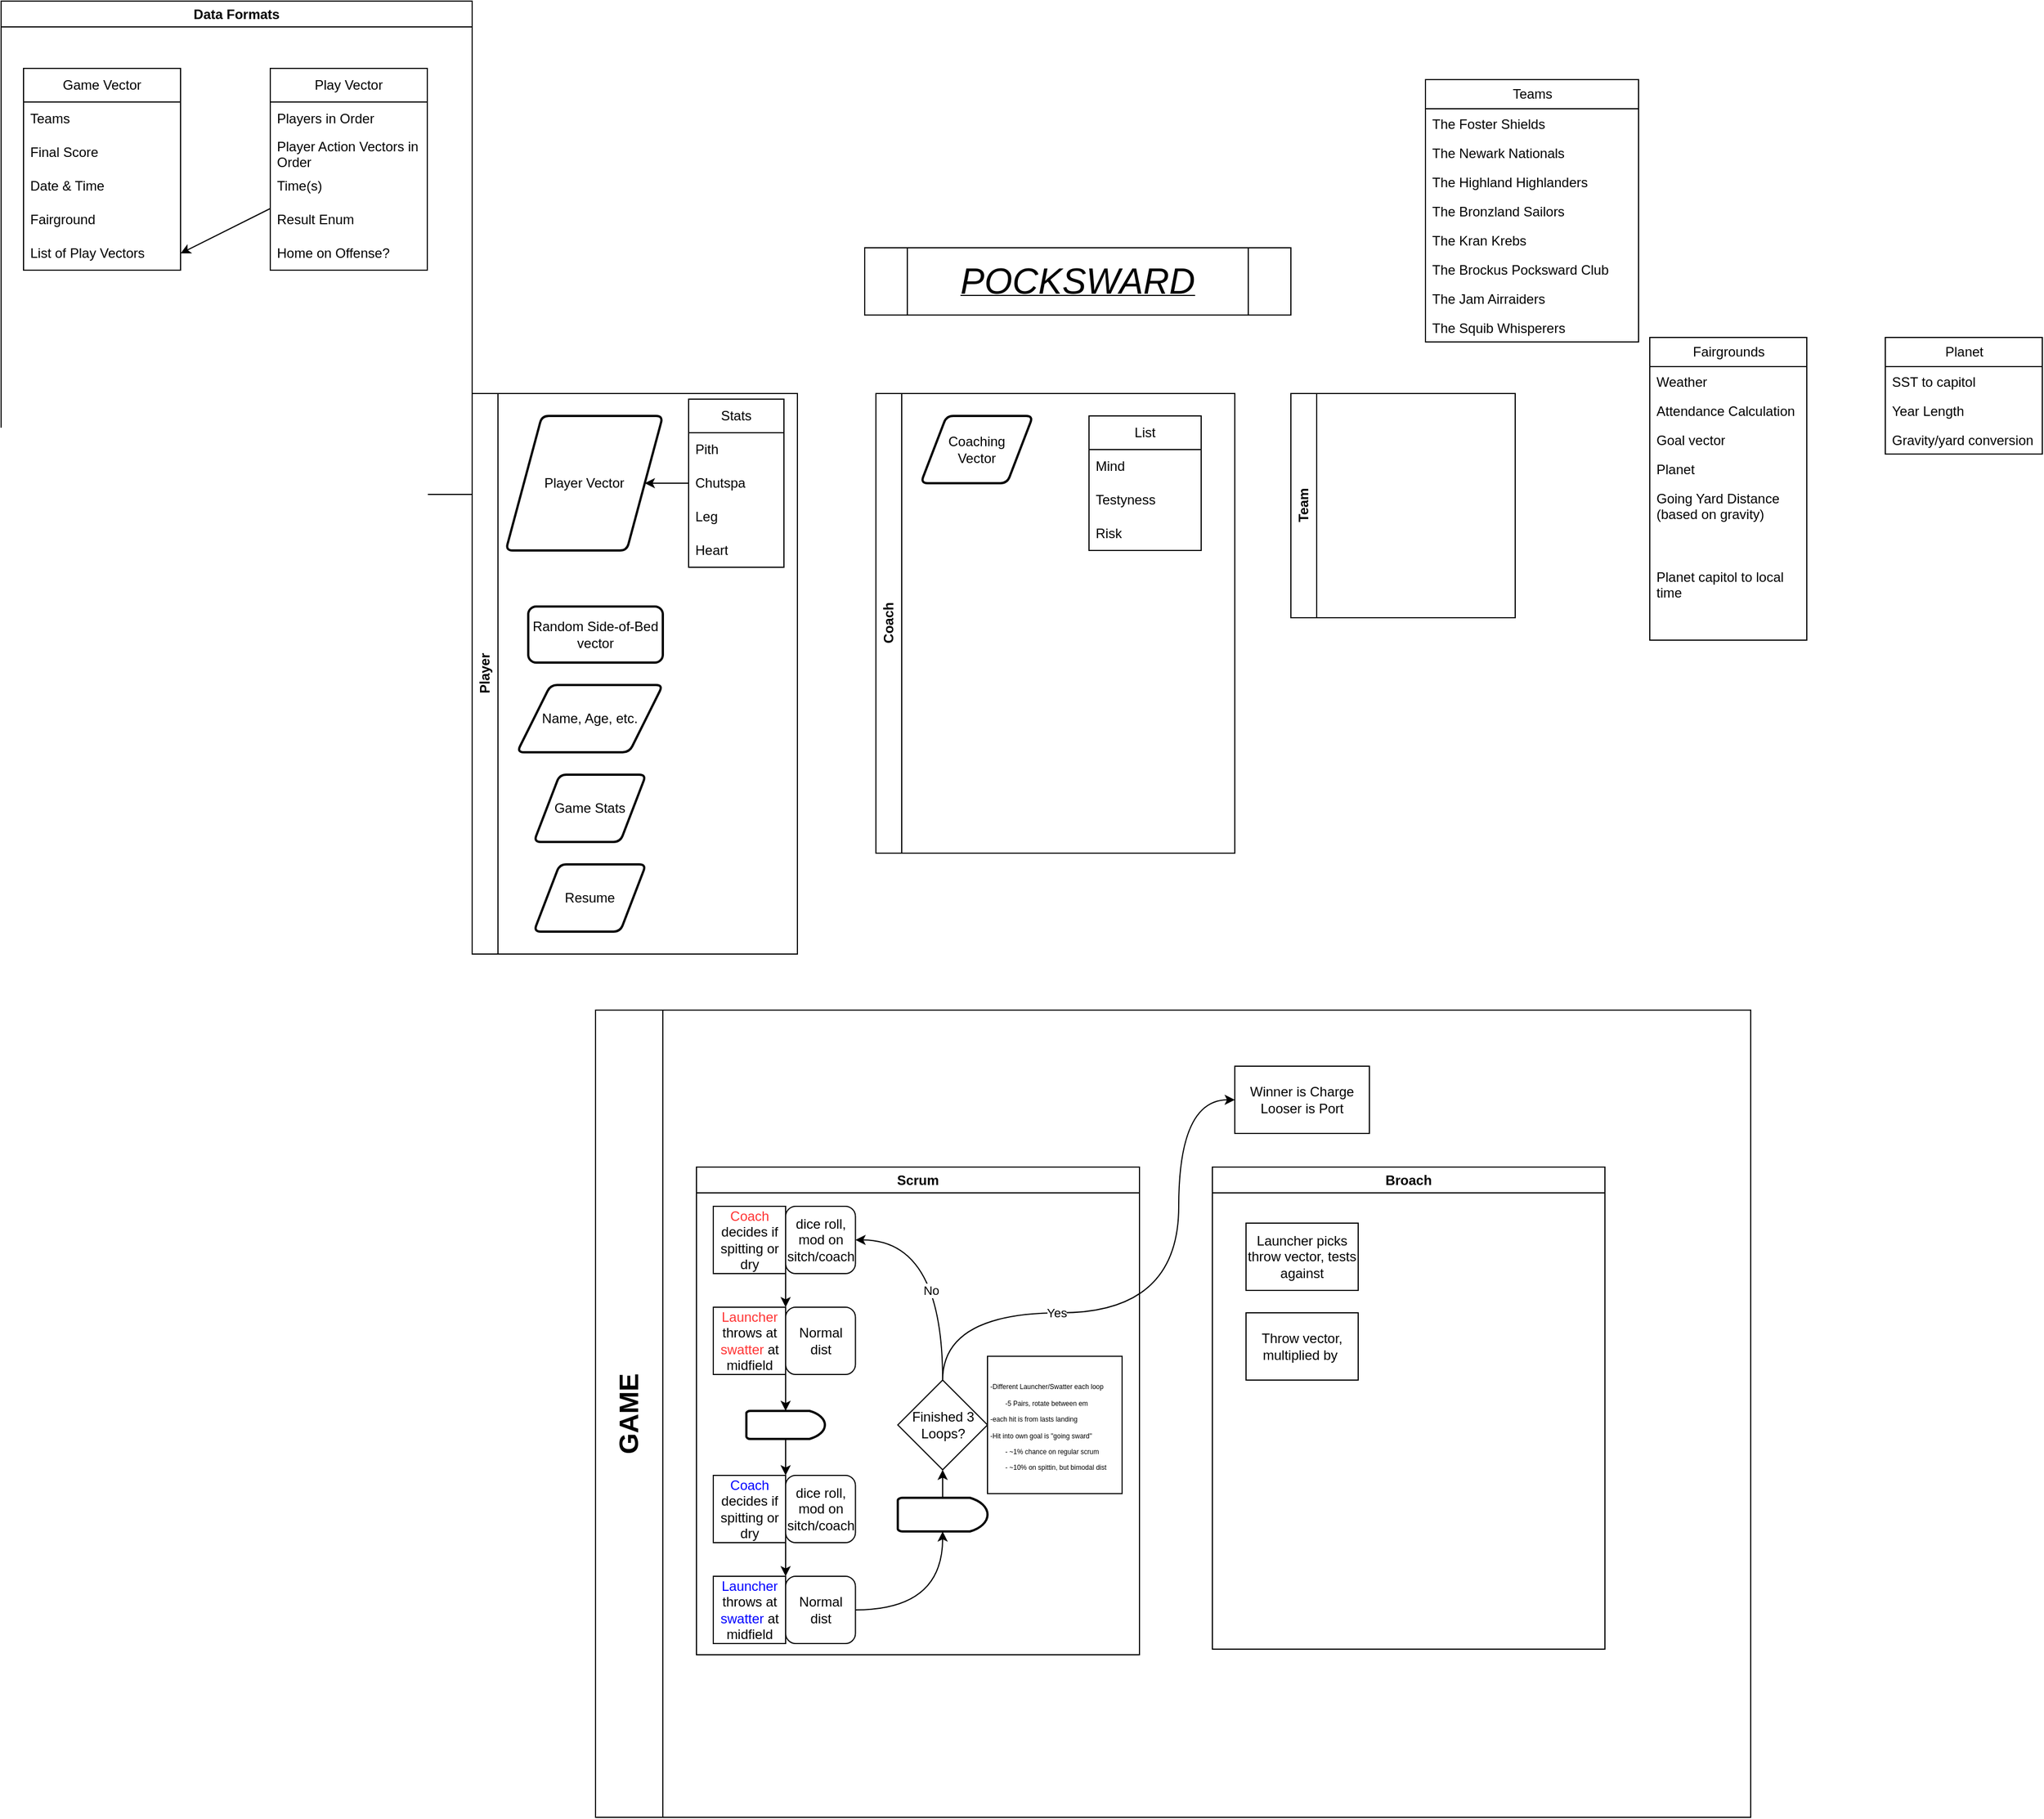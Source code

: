 <mxfile>
    <diagram name="Page-1" id="8VVvji6yyK4iROJsNHM2">
        <mxGraphModel dx="1466" dy="1523" grid="1" gridSize="10" guides="1" tooltips="1" connect="1" arrows="1" fold="1" page="1" pageScale="1" pageWidth="850" pageHeight="1100" math="0" shadow="0">
            <root>
                <mxCell id="0"/>
                <mxCell id="1" parent="0"/>
                <mxCell id="6CWLK8USmKC2c1rMRcYr-1" value="&lt;i style=&quot;&quot;&gt;&lt;u style=&quot;&quot;&gt;&lt;font style=&quot;font-size: 32px;&quot;&gt;POCKSWARD&lt;/font&gt;&lt;/u&gt;&lt;/i&gt;" style="shape=process;whiteSpace=wrap;html=1;backgroundOutline=1;" parent="1" vertex="1">
                    <mxGeometry x="540" y="-870" width="380" height="60" as="geometry"/>
                </mxCell>
                <mxCell id="LrvtAGxtfW7CsbB4rK7t-2" value="&lt;font style=&quot;font-size: 24px;&quot;&gt;GAME&lt;br&gt;&lt;/font&gt;" style="swimlane;horizontal=0;whiteSpace=wrap;html=1;startSize=60;" parent="1" vertex="1">
                    <mxGeometry x="300" y="-190" width="1030" height="720" as="geometry"/>
                </mxCell>
                <mxCell id="uPg4Tumh6hNYvUEwxsri-9" value="Scrum" style="swimlane;whiteSpace=wrap;html=1;" parent="LrvtAGxtfW7CsbB4rK7t-2" vertex="1">
                    <mxGeometry x="90" y="140" width="395" height="435" as="geometry"/>
                </mxCell>
                <mxCell id="04MCu2xoOi-bMP9wf8G--11" value="&lt;font color=&quot;#ff3333&quot;&gt;Launcher&lt;/font&gt; throws at &lt;font color=&quot;#ff3333&quot;&gt;swatter&lt;/font&gt; at midfield" style="rounded=0;whiteSpace=wrap;html=1;" parent="uPg4Tumh6hNYvUEwxsri-9" vertex="1">
                    <mxGeometry x="15" y="125" width="64.5" height="60" as="geometry"/>
                </mxCell>
                <mxCell id="04MCu2xoOi-bMP9wf8G--16" value="Normal dist" style="rounded=1;whiteSpace=wrap;html=1;" parent="uPg4Tumh6hNYvUEwxsri-9" vertex="1">
                    <mxGeometry x="79.5" y="125" width="62.25" height="60" as="geometry"/>
                </mxCell>
                <mxCell id="04MCu2xoOi-bMP9wf8G--29" value="&lt;span style=&quot;font-size: 6px; background-color: initial;&quot;&gt;-Different Launcher/Swatter each loop&lt;br&gt;&lt;span style=&quot;white-space: pre;&quot;&gt;&#9;&lt;/span&gt;-5 Pairs, rotate between em&lt;br&gt;-each hit is from lasts landing&lt;br&gt;-Hit into own goal is &quot;going sward&quot;&lt;br&gt;&lt;span style=&quot;white-space: pre;&quot;&gt;&#9;&lt;/span&gt;- ~1% chance on regular scrum&lt;br&gt;&lt;span style=&quot;white-space: pre;&quot;&gt;&#9;&lt;/span&gt;- ~10% on spittin, but bimodal dist&lt;br&gt;&lt;/span&gt;" style="rounded=0;whiteSpace=wrap;html=1;align=left;" parent="uPg4Tumh6hNYvUEwxsri-9" vertex="1">
                    <mxGeometry x="259.5" y="168.75" width="120" height="122.5" as="geometry"/>
                </mxCell>
                <mxCell id="04MCu2xoOi-bMP9wf8G--36" style="edgeStyle=orthogonalEdgeStyle;curved=1;rounded=0;orthogonalLoop=1;jettySize=auto;html=1;exitX=1;exitY=1;exitDx=0;exitDy=0;entryX=1;entryY=0;entryDx=0;entryDy=0;" parent="uPg4Tumh6hNYvUEwxsri-9" source="04MCu2xoOi-bMP9wf8G--34" target="04MCu2xoOi-bMP9wf8G--11" edge="1">
                    <mxGeometry relative="1" as="geometry"/>
                </mxCell>
                <mxCell id="04MCu2xoOi-bMP9wf8G--34" value="&lt;font color=&quot;#ff3333&quot;&gt;Coach &lt;/font&gt;decides if spitting or dry" style="rounded=0;whiteSpace=wrap;html=1;" parent="uPg4Tumh6hNYvUEwxsri-9" vertex="1">
                    <mxGeometry x="15" y="35" width="64.5" height="60" as="geometry"/>
                </mxCell>
                <mxCell id="04MCu2xoOi-bMP9wf8G--35" value="dice roll, mod on sitch/coach" style="rounded=1;whiteSpace=wrap;html=1;" parent="uPg4Tumh6hNYvUEwxsri-9" vertex="1">
                    <mxGeometry x="79.5" y="35" width="62.25" height="60" as="geometry"/>
                </mxCell>
                <mxCell id="04MCu2xoOi-bMP9wf8G--28" style="edgeStyle=orthogonalEdgeStyle;rounded=0;orthogonalLoop=1;jettySize=auto;html=1;exitX=0.5;exitY=0;exitDx=0;exitDy=0;entryX=1;entryY=0.5;entryDx=0;entryDy=0;curved=1;" parent="uPg4Tumh6hNYvUEwxsri-9" source="MI1PErOWdLfNwAChFWtY-5" target="04MCu2xoOi-bMP9wf8G--35" edge="1">
                    <mxGeometry relative="1" as="geometry">
                        <Array as="points">
                            <mxPoint x="219" y="190"/>
                            <mxPoint x="219" y="65"/>
                        </Array>
                        <mxPoint x="219.5" y="190" as="sourcePoint"/>
                    </mxGeometry>
                </mxCell>
                <mxCell id="MI1PErOWdLfNwAChFWtY-6" value="No" style="edgeLabel;html=1;align=center;verticalAlign=middle;resizable=0;points=[];" parent="04MCu2xoOi-bMP9wf8G--28" connectable="0" vertex="1">
                    <mxGeometry x="-0.211" y="12" relative="1" as="geometry">
                        <mxPoint x="1" as="offset"/>
                    </mxGeometry>
                </mxCell>
                <mxCell id="04MCu2xoOi-bMP9wf8G--38" value="&lt;font color=&quot;#0000ff&quot;&gt;Launcher&lt;/font&gt; throws at &lt;font color=&quot;#0000ff&quot;&gt;swatter &lt;/font&gt;at midfield" style="rounded=0;whiteSpace=wrap;html=1;" parent="uPg4Tumh6hNYvUEwxsri-9" vertex="1">
                    <mxGeometry x="15" y="365" width="64.5" height="60" as="geometry"/>
                </mxCell>
                <mxCell id="04MCu2xoOi-bMP9wf8G--39" value="Normal dist" style="rounded=1;whiteSpace=wrap;html=1;" parent="uPg4Tumh6hNYvUEwxsri-9" vertex="1">
                    <mxGeometry x="79.5" y="365" width="62.25" height="60" as="geometry"/>
                </mxCell>
                <mxCell id="04MCu2xoOi-bMP9wf8G--40" style="edgeStyle=orthogonalEdgeStyle;rounded=0;orthogonalLoop=1;jettySize=auto;html=1;exitX=1;exitY=1;exitDx=0;exitDy=0;entryX=1;entryY=0;entryDx=0;entryDy=0;" parent="uPg4Tumh6hNYvUEwxsri-9" source="04MCu2xoOi-bMP9wf8G--41" target="04MCu2xoOi-bMP9wf8G--38" edge="1">
                    <mxGeometry relative="1" as="geometry"/>
                </mxCell>
                <mxCell id="04MCu2xoOi-bMP9wf8G--41" value="&lt;font color=&quot;#0000ff&quot;&gt;Coach&lt;/font&gt;&lt;font color=&quot;#ff3333&quot;&gt; &lt;/font&gt;decides if spitting or dry" style="rounded=0;whiteSpace=wrap;html=1;" parent="uPg4Tumh6hNYvUEwxsri-9" vertex="1">
                    <mxGeometry x="15" y="275" width="64.5" height="60" as="geometry"/>
                </mxCell>
                <mxCell id="04MCu2xoOi-bMP9wf8G--42" value="dice roll, mod on sitch/coach" style="rounded=1;whiteSpace=wrap;html=1;" parent="uPg4Tumh6hNYvUEwxsri-9" vertex="1">
                    <mxGeometry x="79.5" y="275" width="62.25" height="60" as="geometry"/>
                </mxCell>
                <mxCell id="qCPMD232dvb-v9akhPEh-1" value="" style="strokeWidth=2;html=1;shape=mxgraph.flowchart.delay;whiteSpace=wrap;" parent="uPg4Tumh6hNYvUEwxsri-9" vertex="1">
                    <mxGeometry x="44.5" y="217.5" width="70" height="25" as="geometry"/>
                </mxCell>
                <mxCell id="04MCu2xoOi-bMP9wf8G--22" style="edgeStyle=orthogonalEdgeStyle;rounded=0;orthogonalLoop=1;jettySize=auto;html=1;exitX=0;exitY=1;exitDx=0;exitDy=0;entryX=0.5;entryY=0;entryDx=0;entryDy=0;entryPerimeter=0;" parent="uPg4Tumh6hNYvUEwxsri-9" source="04MCu2xoOi-bMP9wf8G--16" target="qCPMD232dvb-v9akhPEh-1" edge="1">
                    <mxGeometry relative="1" as="geometry">
                        <mxPoint x="79.5" y="205" as="targetPoint"/>
                    </mxGeometry>
                </mxCell>
                <mxCell id="04MCu2xoOi-bMP9wf8G--44" style="edgeStyle=orthogonalEdgeStyle;rounded=0;orthogonalLoop=1;jettySize=auto;html=1;exitX=0.5;exitY=1;exitDx=0;exitDy=0;exitPerimeter=0;entryX=1;entryY=0;entryDx=0;entryDy=0;" parent="uPg4Tumh6hNYvUEwxsri-9" source="qCPMD232dvb-v9akhPEh-1" target="04MCu2xoOi-bMP9wf8G--41" edge="1">
                    <mxGeometry relative="1" as="geometry">
                        <mxPoint x="79.5" y="255" as="sourcePoint"/>
                    </mxGeometry>
                </mxCell>
                <mxCell id="qCPMD232dvb-v9akhPEh-3" value="" style="strokeWidth=2;html=1;shape=mxgraph.flowchart.delay;whiteSpace=wrap;" parent="uPg4Tumh6hNYvUEwxsri-9" vertex="1">
                    <mxGeometry x="179.5" y="295" width="80" height="30" as="geometry"/>
                </mxCell>
                <mxCell id="04MCu2xoOi-bMP9wf8G--27" style="edgeStyle=orthogonalEdgeStyle;curved=1;rounded=0;orthogonalLoop=1;jettySize=auto;html=1;entryX=0.5;entryY=1;entryDx=0;entryDy=0;entryPerimeter=0;exitX=1;exitY=0.5;exitDx=0;exitDy=0;" parent="uPg4Tumh6hNYvUEwxsri-9" source="04MCu2xoOi-bMP9wf8G--39" target="qCPMD232dvb-v9akhPEh-3" edge="1">
                    <mxGeometry relative="1" as="geometry">
                        <mxPoint x="169.5" y="315" as="sourcePoint"/>
                        <Array as="points">
                            <mxPoint x="219.5" y="395"/>
                        </Array>
                        <mxPoint x="219.5" y="326.25" as="targetPoint"/>
                    </mxGeometry>
                </mxCell>
                <mxCell id="LrvtAGxtfW7CsbB4rK7t-5" style="edgeStyle=orthogonalEdgeStyle;rounded=0;orthogonalLoop=1;jettySize=auto;html=1;entryX=0.5;entryY=1;entryDx=0;entryDy=0;exitX=0.648;exitY=-0.013;exitDx=0;exitDy=0;exitPerimeter=0;" parent="uPg4Tumh6hNYvUEwxsri-9" source="qCPMD232dvb-v9akhPEh-3" target="MI1PErOWdLfNwAChFWtY-5" edge="1">
                    <mxGeometry relative="1" as="geometry">
                        <mxPoint x="220" y="300" as="sourcePoint"/>
                        <mxPoint x="219.5" y="270" as="targetPoint"/>
                    </mxGeometry>
                </mxCell>
                <mxCell id="MI1PErOWdLfNwAChFWtY-5" value="Finished 3 Loops?" style="rhombus;whiteSpace=wrap;html=1;" parent="uPg4Tumh6hNYvUEwxsri-9" vertex="1">
                    <mxGeometry x="179.5" y="190" width="80" height="80" as="geometry"/>
                </mxCell>
                <mxCell id="uPg4Tumh6hNYvUEwxsri-13" value="Broach" style="swimlane;whiteSpace=wrap;html=1;" parent="LrvtAGxtfW7CsbB4rK7t-2" vertex="1">
                    <mxGeometry x="550" y="140" width="350" height="430" as="geometry"/>
                </mxCell>
                <mxCell id="uPg4Tumh6hNYvUEwxsri-21" value="Launcher picks throw vector, tests against" style="rounded=0;whiteSpace=wrap;html=1;" parent="uPg4Tumh6hNYvUEwxsri-13" vertex="1">
                    <mxGeometry x="30" y="50" width="100" height="60" as="geometry"/>
                </mxCell>
                <mxCell id="uPg4Tumh6hNYvUEwxsri-22" value="Throw vector, multiplied by&amp;nbsp;" style="rounded=0;whiteSpace=wrap;html=1;" parent="uPg4Tumh6hNYvUEwxsri-13" vertex="1">
                    <mxGeometry x="30" y="130" width="100" height="60" as="geometry"/>
                </mxCell>
                <mxCell id="uPg4Tumh6hNYvUEwxsri-17" value="Winner is Charge&lt;br&gt;Looser is Port" style="rounded=0;whiteSpace=wrap;html=1;" parent="LrvtAGxtfW7CsbB4rK7t-2" vertex="1">
                    <mxGeometry x="570" y="50" width="120" height="60" as="geometry"/>
                </mxCell>
                <mxCell id="uPg4Tumh6hNYvUEwxsri-18" style="edgeStyle=orthogonalEdgeStyle;rounded=0;orthogonalLoop=1;jettySize=auto;html=1;exitX=0.5;exitY=0;exitDx=0;exitDy=0;entryX=0;entryY=0.5;entryDx=0;entryDy=0;curved=1;" parent="LrvtAGxtfW7CsbB4rK7t-2" source="MI1PErOWdLfNwAChFWtY-5" target="uPg4Tumh6hNYvUEwxsri-17" edge="1">
                    <mxGeometry relative="1" as="geometry">
                        <Array as="points">
                            <mxPoint x="310" y="330"/>
                            <mxPoint x="310" y="270"/>
                            <mxPoint x="520" y="270"/>
                            <mxPoint x="520" y="80"/>
                        </Array>
                        <mxPoint x="309.5" y="330" as="sourcePoint"/>
                    </mxGeometry>
                </mxCell>
                <mxCell id="MI1PErOWdLfNwAChFWtY-7" value="Yes" style="edgeLabel;html=1;align=center;verticalAlign=middle;resizable=0;points=[];" parent="uPg4Tumh6hNYvUEwxsri-18" connectable="0" vertex="1">
                    <mxGeometry x="-0.372" y="-3" relative="1" as="geometry">
                        <mxPoint x="1" y="-3" as="offset"/>
                    </mxGeometry>
                </mxCell>
                <mxCell id="uPg4Tumh6hNYvUEwxsri-1" value="Player" style="swimlane;horizontal=0;whiteSpace=wrap;html=1;" parent="1" vertex="1">
                    <mxGeometry x="190" y="-740" width="290" height="500" as="geometry"/>
                </mxCell>
                <mxCell id="uPg4Tumh6hNYvUEwxsri-2" value="Player Vector" style="shape=parallelogram;html=1;strokeWidth=2;perimeter=parallelogramPerimeter;whiteSpace=wrap;rounded=1;arcSize=12;size=0.23;" parent="uPg4Tumh6hNYvUEwxsri-1" vertex="1">
                    <mxGeometry x="30" y="20" width="140" height="120" as="geometry"/>
                </mxCell>
                <mxCell id="uPg4Tumh6hNYvUEwxsri-3" value="Random Side-of-Bed vector" style="rounded=1;whiteSpace=wrap;html=1;absoluteArcSize=1;arcSize=14;strokeWidth=2;" parent="uPg4Tumh6hNYvUEwxsri-1" vertex="1">
                    <mxGeometry x="50" y="190" width="120" height="50" as="geometry"/>
                </mxCell>
                <mxCell id="uPg4Tumh6hNYvUEwxsri-5" value="Name, Age, etc." style="shape=parallelogram;html=1;strokeWidth=2;perimeter=parallelogramPerimeter;whiteSpace=wrap;rounded=1;arcSize=12;size=0.23;" parent="uPg4Tumh6hNYvUEwxsri-1" vertex="1">
                    <mxGeometry x="40" y="260" width="130" height="60" as="geometry"/>
                </mxCell>
                <mxCell id="uPg4Tumh6hNYvUEwxsri-6" value="Game Stats" style="shape=parallelogram;html=1;strokeWidth=2;perimeter=parallelogramPerimeter;whiteSpace=wrap;rounded=1;arcSize=12;size=0.23;" parent="uPg4Tumh6hNYvUEwxsri-1" vertex="1">
                    <mxGeometry x="55" y="340" width="100" height="60" as="geometry"/>
                </mxCell>
                <mxCell id="uPg4Tumh6hNYvUEwxsri-7" value="Resume" style="shape=parallelogram;html=1;strokeWidth=2;perimeter=parallelogramPerimeter;whiteSpace=wrap;rounded=1;arcSize=12;size=0.23;" parent="uPg4Tumh6hNYvUEwxsri-1" vertex="1">
                    <mxGeometry x="55" y="420" width="100" height="60" as="geometry"/>
                </mxCell>
                <mxCell id="uPg4Tumh6hNYvUEwxsri-23" value="Stats" style="swimlane;fontStyle=0;childLayout=stackLayout;horizontal=1;startSize=30;horizontalStack=0;resizeParent=1;resizeParentMax=0;resizeLast=0;collapsible=1;marginBottom=0;whiteSpace=wrap;html=1;" parent="uPg4Tumh6hNYvUEwxsri-1" vertex="1">
                    <mxGeometry x="193" y="5" width="85" height="150" as="geometry">
                        <mxRectangle x="190" y="10" width="70" height="30" as="alternateBounds"/>
                    </mxGeometry>
                </mxCell>
                <mxCell id="uPg4Tumh6hNYvUEwxsri-24" value="Pith" style="text;strokeColor=none;fillColor=none;align=left;verticalAlign=middle;spacingLeft=4;spacingRight=4;overflow=hidden;points=[[0,0.5],[1,0.5]];portConstraint=eastwest;rotatable=0;whiteSpace=wrap;html=1;" parent="uPg4Tumh6hNYvUEwxsri-23" vertex="1">
                    <mxGeometry y="30" width="85" height="30" as="geometry"/>
                </mxCell>
                <mxCell id="uPg4Tumh6hNYvUEwxsri-25" value="Chutspa" style="text;strokeColor=none;fillColor=none;align=left;verticalAlign=middle;spacingLeft=4;spacingRight=4;overflow=hidden;points=[[0,0.5],[1,0.5]];portConstraint=eastwest;rotatable=0;whiteSpace=wrap;html=1;" parent="uPg4Tumh6hNYvUEwxsri-23" vertex="1">
                    <mxGeometry y="60" width="85" height="30" as="geometry"/>
                </mxCell>
                <mxCell id="uPg4Tumh6hNYvUEwxsri-26" value="Leg" style="text;strokeColor=none;fillColor=none;align=left;verticalAlign=middle;spacingLeft=4;spacingRight=4;overflow=hidden;points=[[0,0.5],[1,0.5]];portConstraint=eastwest;rotatable=0;whiteSpace=wrap;html=1;" parent="uPg4Tumh6hNYvUEwxsri-23" vertex="1">
                    <mxGeometry y="90" width="85" height="30" as="geometry"/>
                </mxCell>
                <mxCell id="uPg4Tumh6hNYvUEwxsri-28" value="Heart" style="text;strokeColor=none;fillColor=none;align=left;verticalAlign=middle;spacingLeft=4;spacingRight=4;overflow=hidden;points=[[0,0.5],[1,0.5]];portConstraint=eastwest;rotatable=0;whiteSpace=wrap;html=1;" parent="uPg4Tumh6hNYvUEwxsri-23" vertex="1">
                    <mxGeometry y="120" width="85" height="30" as="geometry"/>
                </mxCell>
                <mxCell id="uPg4Tumh6hNYvUEwxsri-30" style="edgeStyle=orthogonalEdgeStyle;rounded=0;orthogonalLoop=1;jettySize=auto;html=1;entryX=1;entryY=0.5;entryDx=0;entryDy=0;curved=1;" parent="uPg4Tumh6hNYvUEwxsri-1" source="uPg4Tumh6hNYvUEwxsri-25" target="uPg4Tumh6hNYvUEwxsri-2" edge="1">
                    <mxGeometry relative="1" as="geometry"/>
                </mxCell>
                <mxCell id="uPg4Tumh6hNYvUEwxsri-10" value="Coach" style="swimlane;horizontal=0;whiteSpace=wrap;html=1;" parent="1" vertex="1">
                    <mxGeometry x="550" y="-740" width="320" height="410" as="geometry"/>
                </mxCell>
                <mxCell id="uPg4Tumh6hNYvUEwxsri-12" value="Coaching &lt;br&gt;Vector" style="shape=parallelogram;html=1;strokeWidth=2;perimeter=parallelogramPerimeter;whiteSpace=wrap;rounded=1;arcSize=12;size=0.23;" parent="uPg4Tumh6hNYvUEwxsri-10" vertex="1">
                    <mxGeometry x="40" y="20" width="100" height="60" as="geometry"/>
                </mxCell>
                <mxCell id="MI1PErOWdLfNwAChFWtY-1" value="List" style="swimlane;fontStyle=0;childLayout=stackLayout;horizontal=1;startSize=30;horizontalStack=0;resizeParent=1;resizeParentMax=0;resizeLast=0;collapsible=1;marginBottom=0;whiteSpace=wrap;html=1;" parent="uPg4Tumh6hNYvUEwxsri-10" vertex="1">
                    <mxGeometry x="190" y="20" width="100" height="120" as="geometry"/>
                </mxCell>
                <mxCell id="MI1PErOWdLfNwAChFWtY-2" value="Mind" style="text;strokeColor=none;fillColor=none;align=left;verticalAlign=middle;spacingLeft=4;spacingRight=4;overflow=hidden;points=[[0,0.5],[1,0.5]];portConstraint=eastwest;rotatable=0;whiteSpace=wrap;html=1;" parent="MI1PErOWdLfNwAChFWtY-1" vertex="1">
                    <mxGeometry y="30" width="100" height="30" as="geometry"/>
                </mxCell>
                <mxCell id="MI1PErOWdLfNwAChFWtY-3" value="Testyness" style="text;strokeColor=none;fillColor=none;align=left;verticalAlign=middle;spacingLeft=4;spacingRight=4;overflow=hidden;points=[[0,0.5],[1,0.5]];portConstraint=eastwest;rotatable=0;whiteSpace=wrap;html=1;" parent="MI1PErOWdLfNwAChFWtY-1" vertex="1">
                    <mxGeometry y="60" width="100" height="30" as="geometry"/>
                </mxCell>
                <mxCell id="MI1PErOWdLfNwAChFWtY-4" value="Risk" style="text;strokeColor=none;fillColor=none;align=left;verticalAlign=middle;spacingLeft=4;spacingRight=4;overflow=hidden;points=[[0,0.5],[1,0.5]];portConstraint=eastwest;rotatable=0;whiteSpace=wrap;html=1;" parent="MI1PErOWdLfNwAChFWtY-1" vertex="1">
                    <mxGeometry y="90" width="100" height="30" as="geometry"/>
                </mxCell>
                <mxCell id="uPg4Tumh6hNYvUEwxsri-11" value="Team" style="swimlane;horizontal=0;whiteSpace=wrap;html=1;" parent="1" vertex="1">
                    <mxGeometry x="920" y="-740" width="200" height="200" as="geometry"/>
                </mxCell>
                <mxCell id="23" value="Data Formats" style="swimlane;whiteSpace=wrap;html=1;" parent="1" vertex="1">
                    <mxGeometry x="-230" y="-1090" width="420" height="440" as="geometry"/>
                </mxCell>
                <mxCell id="39" style="edgeStyle=none;html=1;entryX=1;entryY=0.5;entryDx=0;entryDy=0;" parent="23" source="13" target="11" edge="1">
                    <mxGeometry relative="1" as="geometry"/>
                </mxCell>
                <mxCell id="13" value="Play Vector" style="swimlane;fontStyle=0;childLayout=stackLayout;horizontal=1;startSize=30;horizontalStack=0;resizeParent=1;resizeParentMax=0;resizeLast=0;collapsible=1;marginBottom=0;whiteSpace=wrap;html=1;" parent="23" vertex="1">
                    <mxGeometry x="240" y="60" width="140" height="180" as="geometry"/>
                </mxCell>
                <mxCell id="14" value="Players in Order" style="text;strokeColor=none;fillColor=none;align=left;verticalAlign=middle;spacingLeft=4;spacingRight=4;overflow=hidden;points=[[0,0.5],[1,0.5]];portConstraint=eastwest;rotatable=0;whiteSpace=wrap;html=1;" parent="13" vertex="1">
                    <mxGeometry y="30" width="140" height="30" as="geometry"/>
                </mxCell>
                <mxCell id="15" value="Player Action Vectors in Order" style="text;strokeColor=none;fillColor=none;align=left;verticalAlign=middle;spacingLeft=4;spacingRight=4;overflow=hidden;points=[[0,0.5],[1,0.5]];portConstraint=eastwest;rotatable=0;whiteSpace=wrap;html=1;" parent="13" vertex="1">
                    <mxGeometry y="60" width="140" height="30" as="geometry"/>
                </mxCell>
                <mxCell id="19" value="Time(s)" style="text;strokeColor=none;fillColor=none;align=left;verticalAlign=middle;spacingLeft=4;spacingRight=4;overflow=hidden;points=[[0,0.5],[1,0.5]];portConstraint=eastwest;rotatable=0;whiteSpace=wrap;html=1;" parent="13" vertex="1">
                    <mxGeometry y="90" width="140" height="30" as="geometry"/>
                </mxCell>
                <mxCell id="16" value="Result Enum" style="text;strokeColor=none;fillColor=none;align=left;verticalAlign=middle;spacingLeft=4;spacingRight=4;overflow=hidden;points=[[0,0.5],[1,0.5]];portConstraint=eastwest;rotatable=0;whiteSpace=wrap;html=1;" parent="13" vertex="1">
                    <mxGeometry y="120" width="140" height="30" as="geometry"/>
                </mxCell>
                <mxCell id="17" value="Home on Offense?" style="text;strokeColor=none;fillColor=none;align=left;verticalAlign=middle;spacingLeft=4;spacingRight=4;overflow=hidden;points=[[0,0.5],[1,0.5]];portConstraint=eastwest;rotatable=0;whiteSpace=wrap;html=1;" parent="13" vertex="1">
                    <mxGeometry y="150" width="140" height="30" as="geometry"/>
                </mxCell>
                <mxCell id="8" value="Game Vector" style="swimlane;fontStyle=0;childLayout=stackLayout;horizontal=1;startSize=30;horizontalStack=0;resizeParent=1;resizeParentMax=0;resizeLast=0;collapsible=1;marginBottom=0;whiteSpace=wrap;html=1;" parent="23" vertex="1">
                    <mxGeometry x="20" y="60" width="140" height="180" as="geometry"/>
                </mxCell>
                <mxCell id="9" value="Teams" style="text;strokeColor=none;fillColor=none;align=left;verticalAlign=middle;spacingLeft=4;spacingRight=4;overflow=hidden;points=[[0,0.5],[1,0.5]];portConstraint=eastwest;rotatable=0;whiteSpace=wrap;html=1;" parent="8" vertex="1">
                    <mxGeometry y="30" width="140" height="30" as="geometry"/>
                </mxCell>
                <mxCell id="10" value="Final Score" style="text;strokeColor=none;fillColor=none;align=left;verticalAlign=middle;spacingLeft=4;spacingRight=4;overflow=hidden;points=[[0,0.5],[1,0.5]];portConstraint=eastwest;rotatable=0;whiteSpace=wrap;html=1;" parent="8" vertex="1">
                    <mxGeometry y="60" width="140" height="30" as="geometry"/>
                </mxCell>
                <mxCell id="38" value="Date &amp;amp; Time" style="text;strokeColor=none;fillColor=none;align=left;verticalAlign=middle;spacingLeft=4;spacingRight=4;overflow=hidden;points=[[0,0.5],[1,0.5]];portConstraint=eastwest;rotatable=0;whiteSpace=wrap;html=1;" parent="8" vertex="1">
                    <mxGeometry y="90" width="140" height="30" as="geometry"/>
                </mxCell>
                <mxCell id="18" value="Fairground" style="text;strokeColor=none;fillColor=none;align=left;verticalAlign=middle;spacingLeft=4;spacingRight=4;overflow=hidden;points=[[0,0.5],[1,0.5]];portConstraint=eastwest;rotatable=0;whiteSpace=wrap;html=1;" parent="8" vertex="1">
                    <mxGeometry y="120" width="140" height="30" as="geometry"/>
                </mxCell>
                <mxCell id="11" value="List of Play Vectors" style="text;strokeColor=none;fillColor=none;align=left;verticalAlign=middle;spacingLeft=4;spacingRight=4;overflow=hidden;points=[[0,0.5],[1,0.5]];portConstraint=eastwest;rotatable=0;whiteSpace=wrap;html=1;" parent="8" vertex="1">
                    <mxGeometry y="150" width="140" height="30" as="geometry"/>
                </mxCell>
                <mxCell id="40" value="Planet" style="swimlane;fontStyle=0;childLayout=stackLayout;horizontal=1;startSize=26;fillColor=none;horizontalStack=0;resizeParent=1;resizeParentMax=0;resizeLast=0;collapsible=1;marginBottom=0;html=1;" vertex="1" parent="1">
                    <mxGeometry x="1450" y="-790" width="140" height="104" as="geometry"/>
                </mxCell>
                <mxCell id="41" value="SST to capitol" style="text;strokeColor=none;fillColor=none;align=left;verticalAlign=top;spacingLeft=4;spacingRight=4;overflow=hidden;rotatable=0;points=[[0,0.5],[1,0.5]];portConstraint=eastwest;whiteSpace=wrap;html=1;" vertex="1" parent="40">
                    <mxGeometry y="26" width="140" height="26" as="geometry"/>
                </mxCell>
                <mxCell id="42" value="Year Length" style="text;strokeColor=none;fillColor=none;align=left;verticalAlign=top;spacingLeft=4;spacingRight=4;overflow=hidden;rotatable=0;points=[[0,0.5],[1,0.5]];portConstraint=eastwest;whiteSpace=wrap;html=1;" vertex="1" parent="40">
                    <mxGeometry y="52" width="140" height="26" as="geometry"/>
                </mxCell>
                <mxCell id="43" value="Gravity/yard conversion" style="text;strokeColor=none;fillColor=none;align=left;verticalAlign=top;spacingLeft=4;spacingRight=4;overflow=hidden;rotatable=0;points=[[0,0.5],[1,0.5]];portConstraint=eastwest;whiteSpace=wrap;html=1;" vertex="1" parent="40">
                    <mxGeometry y="78" width="140" height="26" as="geometry"/>
                </mxCell>
                <mxCell id="44" value="Fairgrounds" style="swimlane;fontStyle=0;childLayout=stackLayout;horizontal=1;startSize=26;fillColor=none;horizontalStack=0;resizeParent=1;resizeParentMax=0;resizeLast=0;collapsible=1;marginBottom=0;html=1;" vertex="1" parent="1">
                    <mxGeometry x="1240" y="-790" width="140" height="270" as="geometry"/>
                </mxCell>
                <mxCell id="45" value="Weather" style="text;strokeColor=none;fillColor=none;align=left;verticalAlign=top;spacingLeft=4;spacingRight=4;overflow=hidden;rotatable=0;points=[[0,0.5],[1,0.5]];portConstraint=eastwest;whiteSpace=wrap;html=1;" vertex="1" parent="44">
                    <mxGeometry y="26" width="140" height="26" as="geometry"/>
                </mxCell>
                <mxCell id="46" value="Attendance Calculation" style="text;strokeColor=none;fillColor=none;align=left;verticalAlign=top;spacingLeft=4;spacingRight=4;overflow=hidden;rotatable=0;points=[[0,0.5],[1,0.5]];portConstraint=eastwest;whiteSpace=wrap;html=1;" vertex="1" parent="44">
                    <mxGeometry y="52" width="140" height="26" as="geometry"/>
                </mxCell>
                <mxCell id="48" value="Goal vector" style="text;strokeColor=none;fillColor=none;align=left;verticalAlign=top;spacingLeft=4;spacingRight=4;overflow=hidden;rotatable=0;points=[[0,0.5],[1,0.5]];portConstraint=eastwest;whiteSpace=wrap;html=1;" vertex="1" parent="44">
                    <mxGeometry y="78" width="140" height="26" as="geometry"/>
                </mxCell>
                <mxCell id="49" value="Planet" style="text;strokeColor=none;fillColor=none;align=left;verticalAlign=top;spacingLeft=4;spacingRight=4;overflow=hidden;rotatable=0;points=[[0,0.5],[1,0.5]];portConstraint=eastwest;whiteSpace=wrap;html=1;" vertex="1" parent="44">
                    <mxGeometry y="104" width="140" height="26" as="geometry"/>
                </mxCell>
                <mxCell id="50" value="Going Yard Distance (based on gravity)" style="text;strokeColor=none;fillColor=none;align=left;verticalAlign=top;spacingLeft=4;spacingRight=4;overflow=hidden;rotatable=0;points=[[0,0.5],[1,0.5]];portConstraint=eastwest;whiteSpace=wrap;html=1;" vertex="1" parent="44">
                    <mxGeometry y="130" width="140" height="70" as="geometry"/>
                </mxCell>
                <mxCell id="51" value="Planet capitol to local time" style="text;strokeColor=none;fillColor=none;align=left;verticalAlign=top;spacingLeft=4;spacingRight=4;overflow=hidden;rotatable=0;points=[[0,0.5],[1,0.5]];portConstraint=eastwest;whiteSpace=wrap;html=1;" vertex="1" parent="44">
                    <mxGeometry y="200" width="140" height="70" as="geometry"/>
                </mxCell>
                <mxCell id="52" value="Teams" style="swimlane;fontStyle=0;childLayout=stackLayout;horizontal=1;startSize=26;fillColor=none;horizontalStack=0;resizeParent=1;resizeParentMax=0;resizeLast=0;collapsible=1;marginBottom=0;html=1;" vertex="1" parent="1">
                    <mxGeometry x="1040" y="-1020" width="190" height="234" as="geometry"/>
                </mxCell>
                <mxCell id="53" value="The Foster Shields" style="text;strokeColor=none;fillColor=none;align=left;verticalAlign=top;spacingLeft=4;spacingRight=4;overflow=hidden;rotatable=0;points=[[0,0.5],[1,0.5]];portConstraint=eastwest;whiteSpace=wrap;html=1;" vertex="1" parent="52">
                    <mxGeometry y="26" width="190" height="26" as="geometry"/>
                </mxCell>
                <mxCell id="54" value="The Newark Nationals" style="text;strokeColor=none;fillColor=none;align=left;verticalAlign=top;spacingLeft=4;spacingRight=4;overflow=hidden;rotatable=0;points=[[0,0.5],[1,0.5]];portConstraint=eastwest;whiteSpace=wrap;html=1;" vertex="1" parent="52">
                    <mxGeometry y="52" width="190" height="26" as="geometry"/>
                </mxCell>
                <mxCell id="55" value="The Highland Highlanders" style="text;strokeColor=none;fillColor=none;align=left;verticalAlign=top;spacingLeft=4;spacingRight=4;overflow=hidden;rotatable=0;points=[[0,0.5],[1,0.5]];portConstraint=eastwest;whiteSpace=wrap;html=1;" vertex="1" parent="52">
                    <mxGeometry y="78" width="190" height="26" as="geometry"/>
                </mxCell>
                <mxCell id="56" value="The Bronzland Sailors" style="text;strokeColor=none;fillColor=none;align=left;verticalAlign=top;spacingLeft=4;spacingRight=4;overflow=hidden;rotatable=0;points=[[0,0.5],[1,0.5]];portConstraint=eastwest;whiteSpace=wrap;html=1;" vertex="1" parent="52">
                    <mxGeometry y="104" width="190" height="26" as="geometry"/>
                </mxCell>
                <mxCell id="57" value="The Kran Krebs" style="text;strokeColor=none;fillColor=none;align=left;verticalAlign=top;spacingLeft=4;spacingRight=4;overflow=hidden;rotatable=0;points=[[0,0.5],[1,0.5]];portConstraint=eastwest;whiteSpace=wrap;html=1;" vertex="1" parent="52">
                    <mxGeometry y="130" width="190" height="26" as="geometry"/>
                </mxCell>
                <mxCell id="58" value="The Brockus Pocksward Club" style="text;strokeColor=none;fillColor=none;align=left;verticalAlign=top;spacingLeft=4;spacingRight=4;overflow=hidden;rotatable=0;points=[[0,0.5],[1,0.5]];portConstraint=eastwest;whiteSpace=wrap;html=1;" vertex="1" parent="52">
                    <mxGeometry y="156" width="190" height="26" as="geometry"/>
                </mxCell>
                <mxCell id="59" value="The Jam Airraiders" style="text;strokeColor=none;fillColor=none;align=left;verticalAlign=top;spacingLeft=4;spacingRight=4;overflow=hidden;rotatable=0;points=[[0,0.5],[1,0.5]];portConstraint=eastwest;whiteSpace=wrap;html=1;" vertex="1" parent="52">
                    <mxGeometry y="182" width="190" height="26" as="geometry"/>
                </mxCell>
                <mxCell id="60" value="The Squib Whisperers" style="text;strokeColor=none;fillColor=none;align=left;verticalAlign=top;spacingLeft=4;spacingRight=4;overflow=hidden;rotatable=0;points=[[0,0.5],[1,0.5]];portConstraint=eastwest;whiteSpace=wrap;html=1;" vertex="1" parent="52">
                    <mxGeometry y="208" width="190" height="26" as="geometry"/>
                </mxCell>
            </root>
        </mxGraphModel>
    </diagram>
</mxfile>